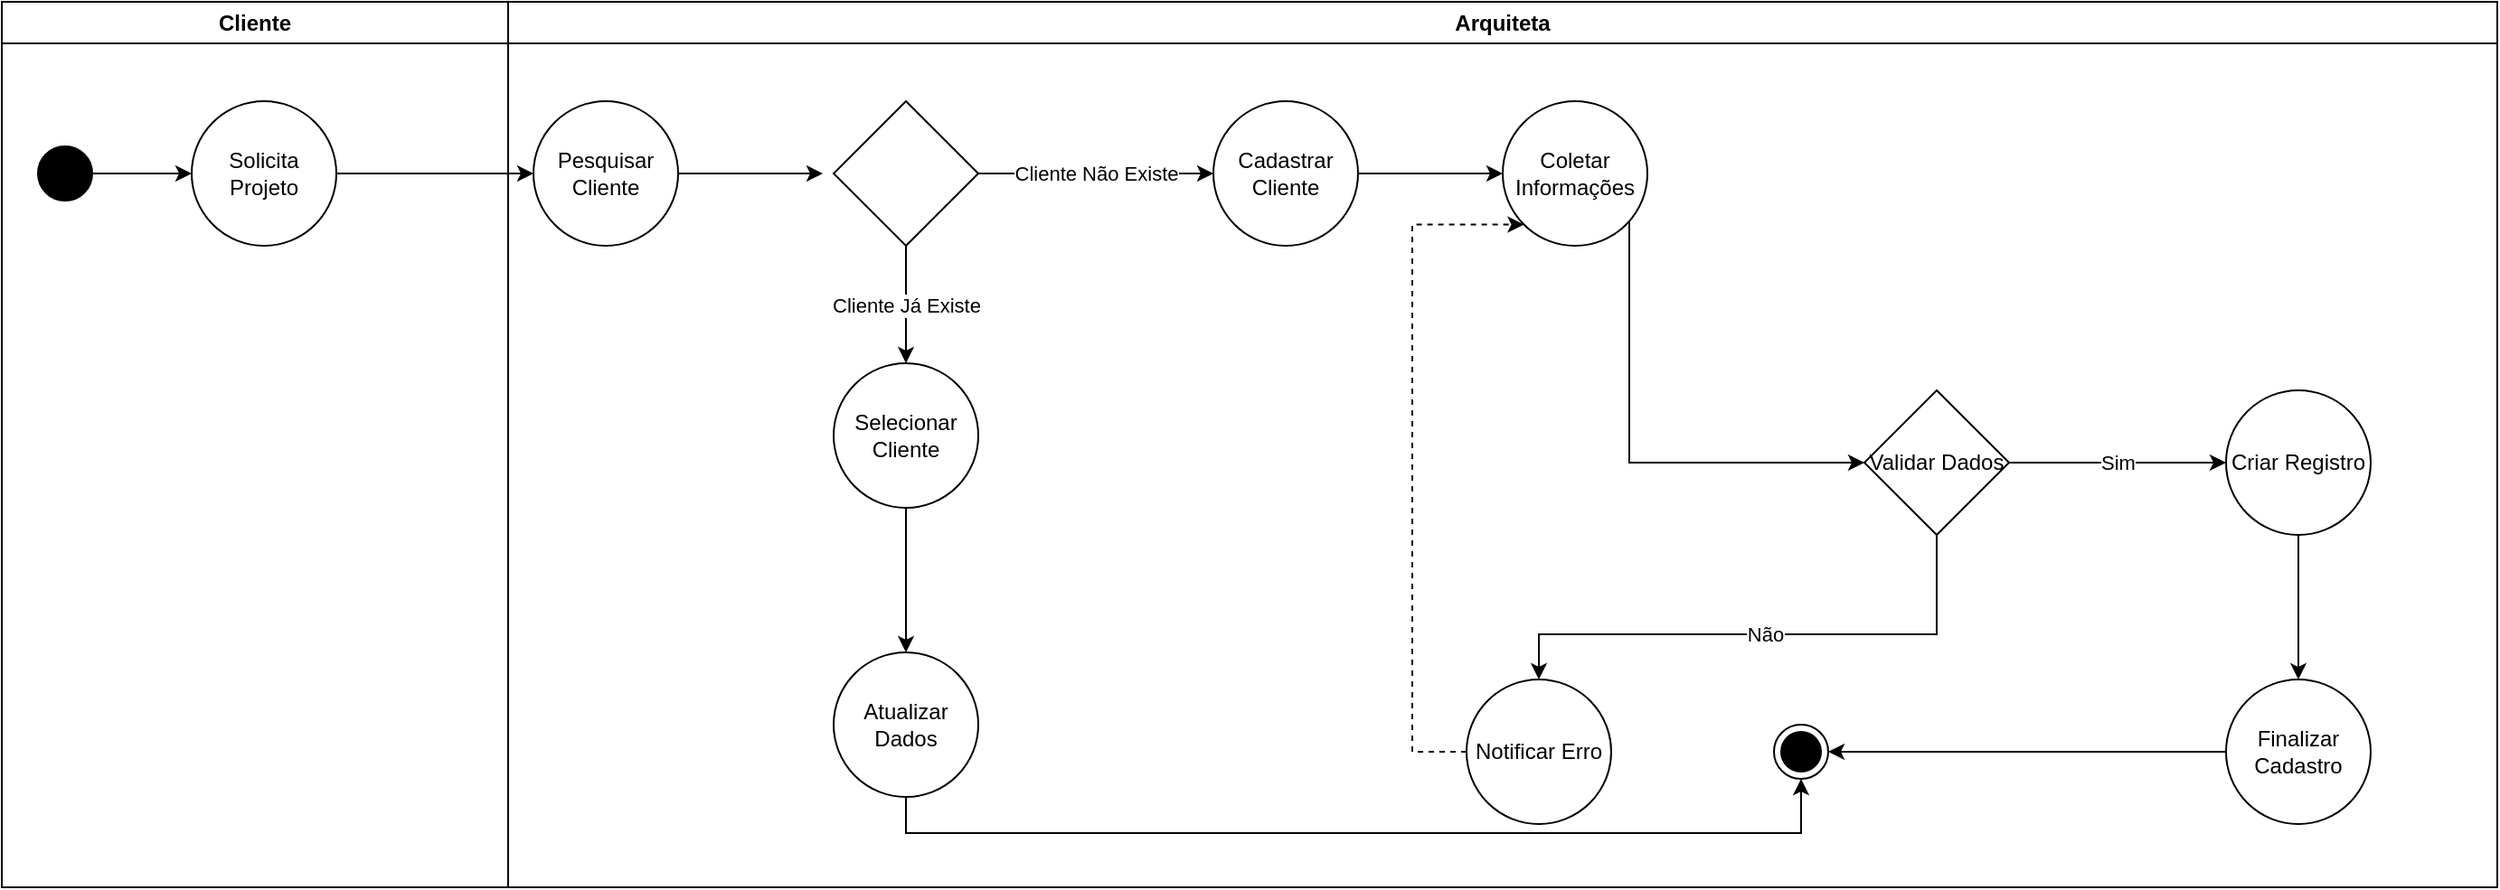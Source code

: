 <mxfile version="22.0.0" type="github" pages="2">
  <diagram id="prtHgNgQTEPvFCAcTncT" name="DiagramaAtividades">
    <mxGraphModel dx="880" dy="478" grid="1" gridSize="10" guides="1" tooltips="1" connect="1" arrows="1" fold="1" page="1" pageScale="1" pageWidth="827" pageHeight="1169" math="0" shadow="0">
      <root>
        <mxCell id="0" />
        <mxCell id="1" parent="0" />
        <mxCell id="-PiYgMaSnoU5pojzZ2rZ-32" value="Cliente" style="swimlane;whiteSpace=wrap;html=1;" parent="1" vertex="1">
          <mxGeometry x="50" y="70" width="280" height="490" as="geometry" />
        </mxCell>
        <mxCell id="-PiYgMaSnoU5pojzZ2rZ-39" value="" style="edgeStyle=orthogonalEdgeStyle;rounded=0;orthogonalLoop=1;jettySize=auto;html=1;" parent="-PiYgMaSnoU5pojzZ2rZ-32" source="-PiYgMaSnoU5pojzZ2rZ-35" target="-PiYgMaSnoU5pojzZ2rZ-38" edge="1">
          <mxGeometry relative="1" as="geometry" />
        </mxCell>
        <mxCell id="-PiYgMaSnoU5pojzZ2rZ-35" value="" style="ellipse;fillColor=strokeColor;html=1;" parent="-PiYgMaSnoU5pojzZ2rZ-32" vertex="1">
          <mxGeometry x="20" y="80" width="30" height="30" as="geometry" />
        </mxCell>
        <mxCell id="-PiYgMaSnoU5pojzZ2rZ-38" value="Solicita Projeto" style="ellipse;whiteSpace=wrap;html=1;" parent="-PiYgMaSnoU5pojzZ2rZ-32" vertex="1">
          <mxGeometry x="105" y="55" width="80" height="80" as="geometry" />
        </mxCell>
        <mxCell id="-PiYgMaSnoU5pojzZ2rZ-33" value="Arquiteta" style="swimlane;whiteSpace=wrap;html=1;" parent="1" vertex="1">
          <mxGeometry x="330" y="70" width="1100" height="490" as="geometry" />
        </mxCell>
        <mxCell id="-PiYgMaSnoU5pojzZ2rZ-43" value="" style="edgeStyle=orthogonalEdgeStyle;rounded=0;orthogonalLoop=1;jettySize=auto;html=1;" parent="-PiYgMaSnoU5pojzZ2rZ-33" source="-PiYgMaSnoU5pojzZ2rZ-40" edge="1">
          <mxGeometry relative="1" as="geometry">
            <mxPoint x="174.0" y="95" as="targetPoint" />
          </mxGeometry>
        </mxCell>
        <mxCell id="-PiYgMaSnoU5pojzZ2rZ-40" value="Pesquisar Cliente" style="ellipse;whiteSpace=wrap;html=1;" parent="-PiYgMaSnoU5pojzZ2rZ-33" vertex="1">
          <mxGeometry x="14" y="55" width="80" height="80" as="geometry" />
        </mxCell>
        <mxCell id="-PiYgMaSnoU5pojzZ2rZ-47" value="Cliente Já Existe" style="edgeStyle=orthogonalEdgeStyle;rounded=0;orthogonalLoop=1;jettySize=auto;html=1;" parent="-PiYgMaSnoU5pojzZ2rZ-33" source="-PiYgMaSnoU5pojzZ2rZ-44" target="-PiYgMaSnoU5pojzZ2rZ-46" edge="1">
          <mxGeometry relative="1" as="geometry" />
        </mxCell>
        <mxCell id="-PiYgMaSnoU5pojzZ2rZ-49" value="Cliente Não Existe " style="edgeStyle=orthogonalEdgeStyle;rounded=0;orthogonalLoop=1;jettySize=auto;html=1;" parent="-PiYgMaSnoU5pojzZ2rZ-33" source="-PiYgMaSnoU5pojzZ2rZ-44" target="-PiYgMaSnoU5pojzZ2rZ-48" edge="1">
          <mxGeometry relative="1" as="geometry" />
        </mxCell>
        <mxCell id="-PiYgMaSnoU5pojzZ2rZ-44" value="" style="rhombus;whiteSpace=wrap;html=1;" parent="-PiYgMaSnoU5pojzZ2rZ-33" vertex="1">
          <mxGeometry x="180" y="55" width="80" height="80" as="geometry" />
        </mxCell>
        <mxCell id="vSkzQTMTQYVsFEDfIOOg-2" value="" style="edgeStyle=orthogonalEdgeStyle;rounded=0;orthogonalLoop=1;jettySize=auto;html=1;" edge="1" parent="-PiYgMaSnoU5pojzZ2rZ-33" source="-PiYgMaSnoU5pojzZ2rZ-46" target="vSkzQTMTQYVsFEDfIOOg-1">
          <mxGeometry relative="1" as="geometry" />
        </mxCell>
        <mxCell id="-PiYgMaSnoU5pojzZ2rZ-46" value="Selecionar Cliente" style="ellipse;whiteSpace=wrap;html=1;" parent="-PiYgMaSnoU5pojzZ2rZ-33" vertex="1">
          <mxGeometry x="180" y="200" width="80" height="80" as="geometry" />
        </mxCell>
        <mxCell id="-PiYgMaSnoU5pojzZ2rZ-51" value="" style="edgeStyle=orthogonalEdgeStyle;rounded=0;orthogonalLoop=1;jettySize=auto;html=1;" parent="-PiYgMaSnoU5pojzZ2rZ-33" source="-PiYgMaSnoU5pojzZ2rZ-48" target="-PiYgMaSnoU5pojzZ2rZ-50" edge="1">
          <mxGeometry relative="1" as="geometry" />
        </mxCell>
        <mxCell id="-PiYgMaSnoU5pojzZ2rZ-48" value="Cadastrar Cliente" style="ellipse;whiteSpace=wrap;html=1;" parent="-PiYgMaSnoU5pojzZ2rZ-33" vertex="1">
          <mxGeometry x="390" y="55" width="80" height="80" as="geometry" />
        </mxCell>
        <mxCell id="-PiYgMaSnoU5pojzZ2rZ-53" value="" style="edgeStyle=orthogonalEdgeStyle;rounded=0;orthogonalLoop=1;jettySize=auto;html=1;entryX=0;entryY=0.5;entryDx=0;entryDy=0;" parent="-PiYgMaSnoU5pojzZ2rZ-33" target="-PiYgMaSnoU5pojzZ2rZ-54" edge="1">
          <mxGeometry relative="1" as="geometry">
            <mxPoint x="620" y="110" as="sourcePoint" />
            <mxPoint x="740" y="270" as="targetPoint" />
            <Array as="points">
              <mxPoint x="620" y="255" />
            </Array>
          </mxGeometry>
        </mxCell>
        <mxCell id="-PiYgMaSnoU5pojzZ2rZ-50" value="Coletar Informações" style="ellipse;whiteSpace=wrap;html=1;" parent="-PiYgMaSnoU5pojzZ2rZ-33" vertex="1">
          <mxGeometry x="550" y="55" width="80" height="80" as="geometry" />
        </mxCell>
        <mxCell id="-PiYgMaSnoU5pojzZ2rZ-57" value="Não" style="edgeStyle=orthogonalEdgeStyle;rounded=0;orthogonalLoop=1;jettySize=auto;html=1;entryX=0.5;entryY=0;entryDx=0;entryDy=0;" parent="-PiYgMaSnoU5pojzZ2rZ-33" source="-PiYgMaSnoU5pojzZ2rZ-54" target="-PiYgMaSnoU5pojzZ2rZ-56" edge="1">
          <mxGeometry relative="1" as="geometry">
            <Array as="points">
              <mxPoint x="790" y="350" />
              <mxPoint x="570" y="350" />
            </Array>
          </mxGeometry>
        </mxCell>
        <mxCell id="-PiYgMaSnoU5pojzZ2rZ-54" value="Validar Dados" style="rhombus;whiteSpace=wrap;html=1;" parent="-PiYgMaSnoU5pojzZ2rZ-33" vertex="1">
          <mxGeometry x="750" y="215" width="80" height="80" as="geometry" />
        </mxCell>
        <mxCell id="JR9yNRKIPoq3MmrtazAy-1" style="edgeStyle=orthogonalEdgeStyle;rounded=0;orthogonalLoop=1;jettySize=auto;html=1;entryX=0;entryY=1;entryDx=0;entryDy=0;dashed=1;" parent="-PiYgMaSnoU5pojzZ2rZ-33" source="-PiYgMaSnoU5pojzZ2rZ-56" target="-PiYgMaSnoU5pojzZ2rZ-50" edge="1">
          <mxGeometry relative="1" as="geometry">
            <Array as="points">
              <mxPoint x="500" y="415" />
              <mxPoint x="500" y="123" />
            </Array>
          </mxGeometry>
        </mxCell>
        <mxCell id="-PiYgMaSnoU5pojzZ2rZ-56" value="Notificar Erro" style="ellipse;whiteSpace=wrap;html=1;" parent="-PiYgMaSnoU5pojzZ2rZ-33" vertex="1">
          <mxGeometry x="530" y="375" width="80" height="80" as="geometry" />
        </mxCell>
        <mxCell id="-PiYgMaSnoU5pojzZ2rZ-58" value="Criar Registro" style="ellipse;whiteSpace=wrap;html=1;" parent="-PiYgMaSnoU5pojzZ2rZ-33" vertex="1">
          <mxGeometry x="950" y="215" width="80" height="80" as="geometry" />
        </mxCell>
        <mxCell id="-PiYgMaSnoU5pojzZ2rZ-59" value="Sim" style="edgeStyle=orthogonalEdgeStyle;rounded=0;orthogonalLoop=1;jettySize=auto;html=1;" parent="-PiYgMaSnoU5pojzZ2rZ-33" source="-PiYgMaSnoU5pojzZ2rZ-54" target="-PiYgMaSnoU5pojzZ2rZ-58" edge="1">
          <mxGeometry relative="1" as="geometry" />
        </mxCell>
        <mxCell id="-PiYgMaSnoU5pojzZ2rZ-65" style="edgeStyle=orthogonalEdgeStyle;rounded=0;orthogonalLoop=1;jettySize=auto;html=1;" parent="-PiYgMaSnoU5pojzZ2rZ-33" source="-PiYgMaSnoU5pojzZ2rZ-60" target="-PiYgMaSnoU5pojzZ2rZ-62" edge="1">
          <mxGeometry relative="1" as="geometry" />
        </mxCell>
        <mxCell id="-PiYgMaSnoU5pojzZ2rZ-60" value="Finalizar Cadastro" style="ellipse;whiteSpace=wrap;html=1;" parent="-PiYgMaSnoU5pojzZ2rZ-33" vertex="1">
          <mxGeometry x="950" y="375" width="80" height="80" as="geometry" />
        </mxCell>
        <mxCell id="-PiYgMaSnoU5pojzZ2rZ-61" value="" style="edgeStyle=orthogonalEdgeStyle;rounded=0;orthogonalLoop=1;jettySize=auto;html=1;" parent="-PiYgMaSnoU5pojzZ2rZ-33" source="-PiYgMaSnoU5pojzZ2rZ-58" target="-PiYgMaSnoU5pojzZ2rZ-60" edge="1">
          <mxGeometry relative="1" as="geometry" />
        </mxCell>
        <mxCell id="-PiYgMaSnoU5pojzZ2rZ-62" value="" style="ellipse;html=1;shape=endState;fillColor=strokeColor;" parent="-PiYgMaSnoU5pojzZ2rZ-33" vertex="1">
          <mxGeometry x="700" y="400" width="30" height="30" as="geometry" />
        </mxCell>
        <mxCell id="vSkzQTMTQYVsFEDfIOOg-3" style="edgeStyle=orthogonalEdgeStyle;rounded=0;orthogonalLoop=1;jettySize=auto;html=1;entryX=0.5;entryY=1;entryDx=0;entryDy=0;exitX=0.5;exitY=1;exitDx=0;exitDy=0;" edge="1" parent="-PiYgMaSnoU5pojzZ2rZ-33" source="vSkzQTMTQYVsFEDfIOOg-1" target="-PiYgMaSnoU5pojzZ2rZ-62">
          <mxGeometry relative="1" as="geometry" />
        </mxCell>
        <mxCell id="vSkzQTMTQYVsFEDfIOOg-1" value="Atualizar Dados" style="ellipse;whiteSpace=wrap;html=1;" vertex="1" parent="-PiYgMaSnoU5pojzZ2rZ-33">
          <mxGeometry x="180" y="360" width="80" height="80" as="geometry" />
        </mxCell>
        <mxCell id="-PiYgMaSnoU5pojzZ2rZ-41" value="" style="edgeStyle=orthogonalEdgeStyle;rounded=0;orthogonalLoop=1;jettySize=auto;html=1;" parent="1" source="-PiYgMaSnoU5pojzZ2rZ-38" target="-PiYgMaSnoU5pojzZ2rZ-40" edge="1">
          <mxGeometry relative="1" as="geometry" />
        </mxCell>
      </root>
    </mxGraphModel>
  </diagram>
  <diagram id="9qhlFi7XzIpsKEu4MnxF" name="DiagramaSequência">
    <mxGraphModel dx="1035" dy="562" grid="1" gridSize="10" guides="1" tooltips="1" connect="1" arrows="1" fold="1" page="1" pageScale="1" pageWidth="850" pageHeight="1100" math="0" shadow="0">
      <root>
        <mxCell id="0" />
        <mxCell id="1" parent="0" />
        <mxCell id="YoBtBIYt0NpNKVLae2Ce-5" value="Arquiteta" style="shape=umlLifeline;perimeter=lifelinePerimeter;whiteSpace=wrap;html=1;container=1;dropTarget=0;collapsible=0;recursiveResize=0;outlineConnect=0;portConstraint=eastwest;newEdgeStyle={&quot;curved&quot;:0,&quot;rounded&quot;:0};" parent="1" vertex="1">
          <mxGeometry x="80" y="240" width="100" height="440" as="geometry" />
        </mxCell>
        <mxCell id="YoBtBIYt0NpNKVLae2Ce-6" value="Sistema" style="shape=umlLifeline;perimeter=lifelinePerimeter;whiteSpace=wrap;html=1;container=1;dropTarget=0;collapsible=0;recursiveResize=0;outlineConnect=0;portConstraint=eastwest;newEdgeStyle={&quot;curved&quot;:0,&quot;rounded&quot;:0};" parent="1" vertex="1">
          <mxGeometry x="375" y="240" width="100" height="440" as="geometry" />
        </mxCell>
        <mxCell id="YoBtBIYt0NpNKVLae2Ce-7" value="Banco de Dados" style="shape=umlLifeline;perimeter=lifelinePerimeter;whiteSpace=wrap;html=1;container=1;dropTarget=0;collapsible=0;recursiveResize=0;outlineConnect=0;portConstraint=eastwest;newEdgeStyle={&quot;curved&quot;:0,&quot;rounded&quot;:0};" parent="1" vertex="1">
          <mxGeometry x="690" y="240" width="100" height="440" as="geometry" />
        </mxCell>
        <mxCell id="JeP-QaO6aETw0RSEIs47-1" value="Pessoa" style="shape=umlLifeline;perimeter=lifelinePerimeter;whiteSpace=wrap;html=1;container=1;dropTarget=0;collapsible=0;recursiveResize=0;outlineConnect=0;portConstraint=eastwest;newEdgeStyle={&quot;curved&quot;:0,&quot;rounded&quot;:0};" vertex="1" parent="1">
          <mxGeometry x="1010" y="240" width="100" height="440" as="geometry" />
        </mxCell>
        <mxCell id="JeP-QaO6aETw0RSEIs47-2" value="" style="rounded=0;whiteSpace=wrap;html=1;rotation=90;" vertex="1" parent="1">
          <mxGeometry x="362.5" y="357.5" width="125" height="20" as="geometry" />
        </mxCell>
        <mxCell id="JeP-QaO6aETw0RSEIs47-3" value="" style="rounded=0;whiteSpace=wrap;html=1;rotation=90;" vertex="1" parent="1">
          <mxGeometry x="67.5" y="357.5" width="125" height="20" as="geometry" />
        </mxCell>
        <mxCell id="JeP-QaO6aETw0RSEIs47-5" value="1: solicitaCadastroCliente" style="html=1;verticalAlign=bottom;startArrow=oval;startFill=1;endArrow=block;startSize=8;curved=0;rounded=0;exitX=0;exitY=0;exitDx=0;exitDy=0;entryX=0;entryY=1;entryDx=0;entryDy=0;" edge="1" parent="1" source="JeP-QaO6aETw0RSEIs47-3" target="JeP-QaO6aETw0RSEIs47-2">
          <mxGeometry width="60" relative="1" as="geometry">
            <mxPoint x="250" y="470" as="sourcePoint" />
            <mxPoint x="310" y="470" as="targetPoint" />
          </mxGeometry>
        </mxCell>
        <mxCell id="JeP-QaO6aETw0RSEIs47-7" value="" style="rounded=0;whiteSpace=wrap;html=1;rotation=90;" vertex="1" parent="1">
          <mxGeometry x="677.5" y="357.5" width="125" height="20" as="geometry" />
        </mxCell>
        <mxCell id="JeP-QaO6aETw0RSEIs47-8" value="2: consultarCPF(dados)" style="html=1;verticalAlign=bottom;endArrow=block;curved=0;rounded=0;exitX=0;exitY=0;exitDx=0;exitDy=0;entryX=0;entryY=1;entryDx=0;entryDy=0;" edge="1" parent="1" source="JeP-QaO6aETw0RSEIs47-2" target="JeP-QaO6aETw0RSEIs47-7">
          <mxGeometry width="80" relative="1" as="geometry">
            <mxPoint x="570" y="470" as="sourcePoint" />
            <mxPoint x="650" y="470" as="targetPoint" />
          </mxGeometry>
        </mxCell>
        <mxCell id="JeP-QaO6aETw0RSEIs47-9" value="3: [se existir] retornaDados(dados)" style="html=1;verticalAlign=bottom;endArrow=open;dashed=1;endSize=8;curved=0;rounded=0;exitX=0.392;exitY=1.15;exitDx=0;exitDy=0;exitPerimeter=0;" edge="1" parent="1">
          <mxGeometry relative="1" as="geometry">
            <mxPoint x="727" y="350" as="sourcePoint" />
            <mxPoint x="440" y="350" as="targetPoint" />
          </mxGeometry>
        </mxCell>
        <mxCell id="JeP-QaO6aETw0RSEIs47-10" value="4: [se não] retornaVazio" style="html=1;verticalAlign=bottom;endArrow=open;dashed=1;endSize=8;curved=0;rounded=0;exitX=0.392;exitY=1.15;exitDx=0;exitDy=0;exitPerimeter=0;" edge="1" parent="1">
          <mxGeometry relative="1" as="geometry">
            <mxPoint x="727" y="400" as="sourcePoint" />
            <mxPoint x="440" y="400" as="targetPoint" />
            <Array as="points">
              <mxPoint x="580" y="400" />
            </Array>
          </mxGeometry>
        </mxCell>
        <mxCell id="JeP-QaO6aETw0RSEIs47-11" value="" style="rounded=0;whiteSpace=wrap;html=1;rotation=90;" vertex="1" parent="1">
          <mxGeometry x="377" y="496" width="97" height="20" as="geometry" />
        </mxCell>
        <mxCell id="JeP-QaO6aETw0RSEIs47-12" value="5: cadastrarCliente(dados)" style="html=1;verticalAlign=bottom;endArrow=block;curved=0;rounded=0;entryX=0;entryY=1;entryDx=0;entryDy=0;exitX=0;exitY=0;exitDx=0;exitDy=0;" edge="1" parent="1" source="JeP-QaO6aETw0RSEIs47-11" target="JeP-QaO6aETw0RSEIs47-13">
          <mxGeometry width="80" relative="1" as="geometry">
            <mxPoint x="440" y="460" as="sourcePoint" />
            <mxPoint x="725" y="459.5" as="targetPoint" />
          </mxGeometry>
        </mxCell>
        <mxCell id="JeP-QaO6aETw0RSEIs47-13" value="" style="rounded=0;whiteSpace=wrap;html=1;rotation=90;" vertex="1" parent="1">
          <mxGeometry x="691.5" y="496" width="97" height="20" as="geometry" />
        </mxCell>
        <mxCell id="JeP-QaO6aETw0RSEIs47-15" value="" style="html=1;points=[[0,0,0,0,5],[0,1,0,0,-5],[1,0,0,0,5],[1,1,0,0,-5]];perimeter=orthogonalPerimeter;outlineConnect=0;targetShapes=umlLifeline;portConstraint=eastwest;newEdgeStyle={&quot;curved&quot;:0,&quot;rounded&quot;:0};" vertex="1" parent="1">
          <mxGeometry x="750" y="490" width="10" height="40" as="geometry" />
        </mxCell>
        <mxCell id="JeP-QaO6aETw0RSEIs47-16" value="6: cadastrarDados" style="html=1;align=left;spacingLeft=2;endArrow=block;rounded=0;edgeStyle=orthogonalEdgeStyle;curved=0;rounded=0;" edge="1" target="JeP-QaO6aETw0RSEIs47-15" parent="1">
          <mxGeometry relative="1" as="geometry">
            <mxPoint x="755" y="470" as="sourcePoint" />
            <Array as="points">
              <mxPoint x="785" y="500" />
            </Array>
          </mxGeometry>
        </mxCell>
        <mxCell id="JeP-QaO6aETw0RSEIs47-17" value="" style="rounded=0;whiteSpace=wrap;html=1;rotation=90;" vertex="1" parent="1">
          <mxGeometry x="1025.75" y="565.75" width="68.5" height="20" as="geometry" />
        </mxCell>
        <mxCell id="JeP-QaO6aETw0RSEIs47-18" value="7: criarCadastro" style="html=1;verticalAlign=bottom;endArrow=block;curved=0;rounded=0;exitX=0.902;exitY=0.1;exitDx=0;exitDy=0;entryX=0.119;entryY=1.175;entryDx=0;entryDy=0;entryPerimeter=0;exitPerimeter=0;" edge="1" parent="1">
          <mxGeometry x="0.004" width="80" relative="1" as="geometry">
            <mxPoint x="750" y="549.954" as="sourcePoint" />
            <mxPoint x="1050" y="548.003" as="targetPoint" />
            <Array as="points" />
            <mxPoint as="offset" />
          </mxGeometry>
        </mxCell>
        <mxCell id="JeP-QaO6aETw0RSEIs47-19" value="9: cadastroCriado" style="html=1;verticalAlign=bottom;endArrow=open;dashed=1;endSize=8;curved=0;rounded=0;exitX=0.392;exitY=1.15;exitDx=0;exitDy=0;exitPerimeter=0;" edge="1" parent="1">
          <mxGeometry relative="1" as="geometry">
            <mxPoint x="417" y="630" as="sourcePoint" />
            <mxPoint x="130" y="630" as="targetPoint" />
            <Array as="points">
              <mxPoint x="270" y="630" />
            </Array>
          </mxGeometry>
        </mxCell>
        <mxCell id="JeP-QaO6aETw0RSEIs47-20" value="" style="rounded=0;whiteSpace=wrap;html=1;rotation=90;" vertex="1" parent="1">
          <mxGeometry x="393.5" y="596.5" width="70" height="20" as="geometry" />
        </mxCell>
        <mxCell id="JeP-QaO6aETw0RSEIs47-22" value="8:&amp;nbsp; retornaCadastroOK" style="html=1;verticalAlign=bottom;endArrow=open;dashed=1;endSize=8;curved=0;rounded=0;exitX=0.392;exitY=1.15;exitDx=0;exitDy=0;exitPerimeter=0;entryX=0.362;entryY=-0.09;entryDx=0;entryDy=0;entryPerimeter=0;" edge="1" parent="1" target="JeP-QaO6aETw0RSEIs47-20">
          <mxGeometry relative="1" as="geometry">
            <mxPoint x="1047" y="600" as="sourcePoint" />
            <mxPoint x="760" y="600" as="targetPoint" />
            <Array as="points">
              <mxPoint x="900" y="600" />
            </Array>
          </mxGeometry>
        </mxCell>
      </root>
    </mxGraphModel>
  </diagram>
</mxfile>
